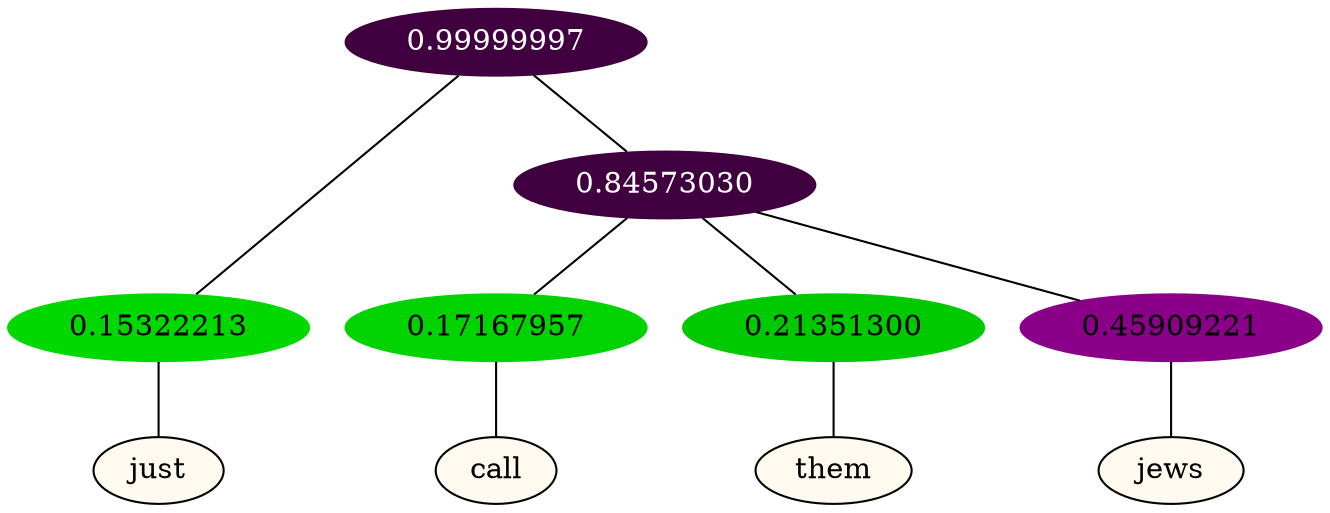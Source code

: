 graph {
	node [format=png height=0.15 nodesep=0.001 ordering=out overlap=prism overlap_scaling=0.01 ranksep=0.001 ratio=0.2 style=filled width=0.15]
	{
		rank=same
		a_w_1 [label=just color=black fillcolor=floralwhite style="filled,solid"]
		a_w_3 [label=call color=black fillcolor=floralwhite style="filled,solid"]
		a_w_4 [label=them color=black fillcolor=floralwhite style="filled,solid"]
		a_w_5 [label=jews color=black fillcolor=floralwhite style="filled,solid"]
	}
	a_n_1 -- a_w_1
	a_n_3 -- a_w_3
	a_n_4 -- a_w_4
	a_n_5 -- a_w_5
	{
		rank=same
		a_n_1 [label=0.15322213 color="0.334 1.000 0.847" fontcolor=black]
		a_n_3 [label=0.17167957 color="0.334 1.000 0.828" fontcolor=black]
		a_n_4 [label=0.21351300 color="0.334 1.000 0.786" fontcolor=black]
		a_n_5 [label=0.45909221 color="0.835 1.000 0.541" fontcolor=black]
	}
	a_n_0 [label=0.99999997 color="0.835 1.000 0.250" fontcolor=grey99]
	a_n_0 -- a_n_1
	a_n_2 [label=0.84573030 color="0.835 1.000 0.250" fontcolor=grey99]
	a_n_0 -- a_n_2
	a_n_2 -- a_n_3
	a_n_2 -- a_n_4
	a_n_2 -- a_n_5
}
